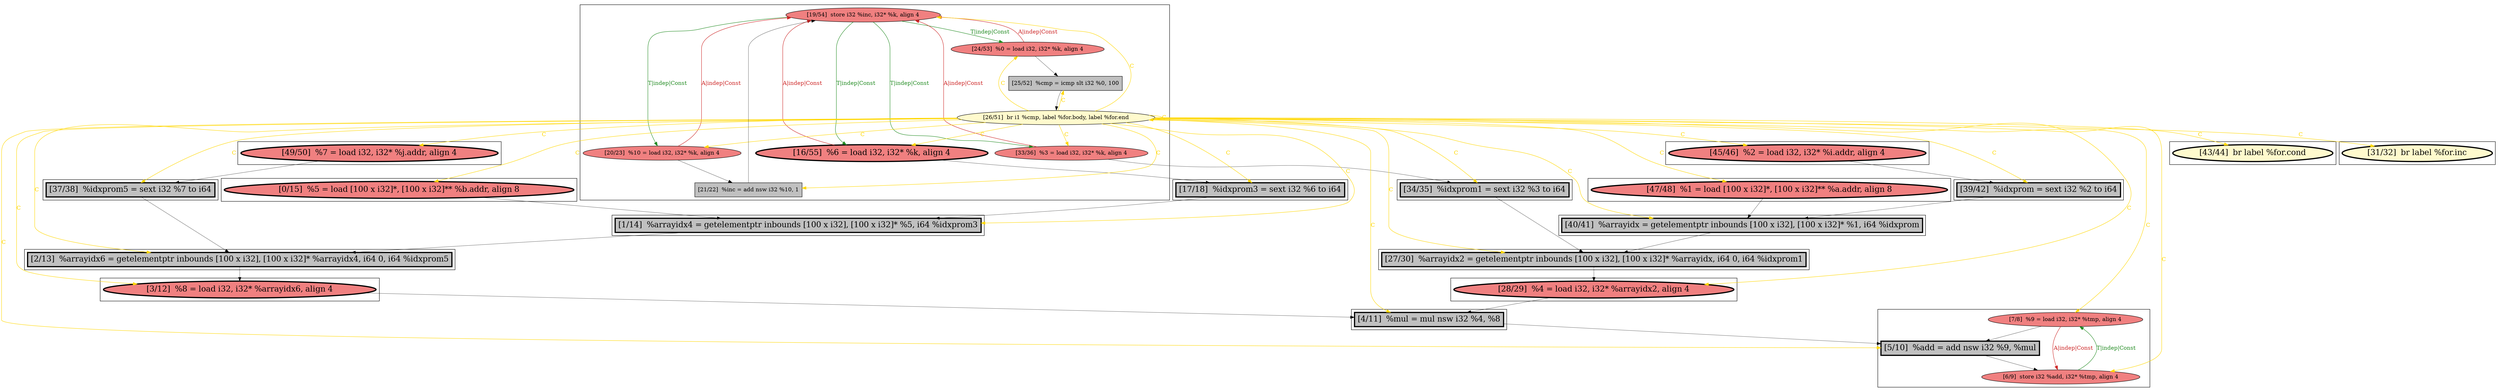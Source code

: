 
digraph G {



node326->node328 [style=solid,color=forestgreen,label="T|indep|Const",penwidth=1.0,fontcolor=forestgreen ]
node328->node326 [style=solid,color=firebrick3,label="A|indep|Const",penwidth=1.0,fontcolor=firebrick3 ]
node326->node329 [style=solid,color=forestgreen,label="T|indep|Const",penwidth=1.0,fontcolor=forestgreen ]
node326->node325 [style=solid,color=forestgreen,label="T|indep|Const",penwidth=1.0,fontcolor=forestgreen ]
node334->node322 [style=solid,color=black,label="",penwidth=0.5,fontcolor=black ]
node326->node330 [style=solid,color=forestgreen,label="T|indep|Const",penwidth=1.0,fontcolor=forestgreen ]
node330->node326 [style=solid,color=firebrick3,label="A|indep|Const",penwidth=1.0,fontcolor=firebrick3 ]
node331->node332 [style=solid,color=gold,label="C",penwidth=1.0,fontcolor=gold ]
node323->node340 [style=solid,color=black,label="",penwidth=0.5,fontcolor=black ]
node329->node326 [style=solid,color=firebrick3,label="A|indep|Const",penwidth=1.0,fontcolor=firebrick3 ]
node322->node338 [style=solid,color=black,label="",penwidth=0.5,fontcolor=black ]
node330->node332 [style=solid,color=black,label="",penwidth=0.5,fontcolor=black ]
node331->node326 [style=solid,color=gold,label="C",penwidth=1.0,fontcolor=gold ]
node342->node333 [style=solid,color=black,label="",penwidth=0.5,fontcolor=black ]
node329->node341 [style=solid,color=black,label="",penwidth=0.5,fontcolor=black ]
node331->node324 [style=solid,color=gold,label="C",penwidth=1.0,fontcolor=gold ]
node338->node342 [style=solid,color=black,label="",penwidth=0.5,fontcolor=black ]
node331->node328 [style=solid,color=gold,label="C",penwidth=1.0,fontcolor=gold ]
node331->node334 [style=solid,color=gold,label="C",penwidth=1.0,fontcolor=gold ]
node331->node327 [style=solid,color=gold,label="C",penwidth=1.0,fontcolor=gold ]
node320->node321 [style=solid,color=black,label="",penwidth=0.5,fontcolor=black ]
node341->node342 [style=solid,color=black,label="",penwidth=0.5,fontcolor=black ]
node331->node338 [style=solid,color=gold,label="C",penwidth=1.0,fontcolor=gold ]
node331->node342 [style=solid,color=gold,label="C",penwidth=1.0,fontcolor=gold ]
node331->node329 [style=solid,color=gold,label="C",penwidth=1.0,fontcolor=gold ]
node331->node331 [style=solid,color=gold,label="C",penwidth=1.0,fontcolor=gold ]
node331->node319 [style=solid,color=gold,label="C",penwidth=1.0,fontcolor=gold ]
node331->node335 [style=solid,color=gold,label="C",penwidth=1.0,fontcolor=gold ]
node331->node339 [style=solid,color=gold,label="C",penwidth=1.0,fontcolor=gold ]
node321->node317 [style=solid,color=black,label="",penwidth=0.5,fontcolor=black ]
node331->node322 [style=solid,color=gold,label="C",penwidth=1.0,fontcolor=gold ]
node331->node340 [style=solid,color=gold,label="C",penwidth=1.0,fontcolor=gold ]
node340->node343 [style=solid,color=black,label="",penwidth=0.5,fontcolor=black ]
node331->node321 [style=solid,color=gold,label="C",penwidth=1.0,fontcolor=gold ]
node331->node330 [style=solid,color=gold,label="C",penwidth=1.0,fontcolor=gold ]
node325->node326 [style=solid,color=firebrick3,label="A|indep|Const",penwidth=1.0,fontcolor=firebrick3 ]
node339->node343 [style=solid,color=black,label="",penwidth=0.5,fontcolor=black ]
node331->node325 [style=solid,color=gold,label="C",penwidth=1.0,fontcolor=gold ]
node317->node318 [style=solid,color=black,label="",penwidth=0.5,fontcolor=black ]
node331->node336 [style=solid,color=gold,label="C",penwidth=1.0,fontcolor=gold ]
node331->node344 [style=solid,color=gold,label="C",penwidth=1.0,fontcolor=gold ]
node335->node339 [style=solid,color=black,label="",penwidth=0.5,fontcolor=black ]
node337->node338 [style=solid,color=black,label="",penwidth=0.5,fontcolor=black ]
node331->node333 [style=solid,color=gold,label="C",penwidth=1.0,fontcolor=gold ]
node327->node326 [style=solid,color=black,label="",penwidth=0.5,fontcolor=black ]
node331->node318 [style=solid,color=gold,label="C",penwidth=1.0,fontcolor=gold ]
node344->node339 [style=solid,color=black,label="",penwidth=0.5,fontcolor=black ]
node333->node321 [style=solid,color=black,label="",penwidth=0.5,fontcolor=black ]
node331->node343 [style=solid,color=gold,label="C",penwidth=1.0,fontcolor=gold ]
node318->node319 [style=solid,color=forestgreen,label="T|indep|Const",penwidth=1.0,fontcolor=forestgreen ]
node331->node320 [style=solid,color=gold,label="C",penwidth=1.0,fontcolor=gold ]
node328->node335 [style=solid,color=black,label="",penwidth=0.5,fontcolor=black ]
node331->node341 [style=solid,color=gold,label="C",penwidth=1.0,fontcolor=gold ]
node325->node327 [style=solid,color=black,label="",penwidth=0.5,fontcolor=black ]
node331->node317 [style=solid,color=gold,label="C",penwidth=1.0,fontcolor=gold ]
node319->node318 [style=solid,color=firebrick3,label="A|indep|Const",penwidth=1.0,fontcolor=firebrick3 ]
node332->node331 [style=solid,color=black,label="",penwidth=0.5,fontcolor=black ]
node343->node320 [style=solid,color=black,label="",penwidth=0.5,fontcolor=black ]
node331->node323 [style=solid,color=gold,label="C",penwidth=1.0,fontcolor=gold ]
node319->node317 [style=solid,color=black,label="",penwidth=0.5,fontcolor=black ]
node331->node337 [style=solid,color=gold,label="C",penwidth=1.0,fontcolor=gold ]


subgraph cluster18 {


node344 [penwidth=3.0,fontsize=20,fillcolor=lightcoral,label="[0/15]  %5 = load [100 x i32]*, [100 x i32]** %b.addr, align 8",shape=ellipse,style=filled ]



}

subgraph cluster16 {


node342 [penwidth=3.0,fontsize=20,fillcolor=grey,label="[27/30]  %arrayidx2 = getelementptr inbounds [100 x i32], [100 x i32]* %arrayidx, i64 0, i64 %idxprom1",shape=rectangle,style=filled ]



}

subgraph cluster17 {


node343 [penwidth=3.0,fontsize=20,fillcolor=grey,label="[2/13]  %arrayidx6 = getelementptr inbounds [100 x i32], [100 x i32]* %arrayidx4, i64 0, i64 %idxprom5",shape=rectangle,style=filled ]



}

subgraph cluster4 {


node323 [penwidth=3.0,fontsize=20,fillcolor=lightcoral,label="[49/50]  %7 = load i32, i32* %j.addr, align 4",shape=ellipse,style=filled ]



}

subgraph cluster3 {


node322 [penwidth=3.0,fontsize=20,fillcolor=grey,label="[39/42]  %idxprom = sext i32 %2 to i64",shape=rectangle,style=filled ]



}

subgraph cluster2 {


node321 [penwidth=3.0,fontsize=20,fillcolor=grey,label="[4/11]  %mul = mul nsw i32 %4, %8",shape=rectangle,style=filled ]



}

subgraph cluster1 {


node320 [penwidth=3.0,fontsize=20,fillcolor=lightcoral,label="[3/12]  %8 = load i32, i32* %arrayidx6, align 4",shape=ellipse,style=filled ]



}

subgraph cluster12 {


node338 [penwidth=3.0,fontsize=20,fillcolor=grey,label="[40/41]  %arrayidx = getelementptr inbounds [100 x i32], [100 x i32]* %1, i64 %idxprom",shape=rectangle,style=filled ]



}

subgraph cluster5 {


node324 [penwidth=3.0,fontsize=20,fillcolor=lemonchiffon,label="[43/44]  br label %for.cond",shape=ellipse,style=filled ]



}

subgraph cluster0 {


node319 [fillcolor=lightcoral,label="[7/8]  %9 = load i32, i32* %tmp, align 4",shape=ellipse,style=filled ]
node317 [penwidth=3.0,fontsize=20,fillcolor=grey,label="[5/10]  %add = add nsw i32 %9, %mul",shape=rectangle,style=filled ]
node318 [fillcolor=lightcoral,label="[6/9]  store i32 %add, i32* %tmp, align 4",shape=ellipse,style=filled ]



}

subgraph cluster6 {


node332 [fillcolor=grey,label="[25/52]  %cmp = icmp slt i32 %0, 100",shape=rectangle,style=filled ]
node331 [fillcolor=lemonchiffon,label="[26/51]  br i1 %cmp, label %for.body, label %for.end",shape=ellipse,style=filled ]
node326 [fillcolor=lightcoral,label="[19/54]  store i32 %inc, i32* %k, align 4",shape=ellipse,style=filled ]
node330 [fillcolor=lightcoral,label="[24/53]  %0 = load i32, i32* %k, align 4",shape=ellipse,style=filled ]
node325 [fillcolor=lightcoral,label="[20/23]  %10 = load i32, i32* %k, align 4",shape=ellipse,style=filled ]
node327 [fillcolor=grey,label="[21/22]  %inc = add nsw i32 %10, 1",shape=rectangle,style=filled ]
node328 [penwidth=3.0,fontsize=20,fillcolor=lightcoral,label="[16/55]  %6 = load i32, i32* %k, align 4",shape=ellipse,style=filled ]
node329 [fillcolor=lightcoral,label="[33/36]  %3 = load i32, i32* %k, align 4",shape=ellipse,style=filled ]



}

subgraph cluster14 {


node340 [penwidth=3.0,fontsize=20,fillcolor=grey,label="[37/38]  %idxprom5 = sext i32 %7 to i64",shape=rectangle,style=filled ]



}

subgraph cluster7 {


node333 [penwidth=3.0,fontsize=20,fillcolor=lightcoral,label="[28/29]  %4 = load i32, i32* %arrayidx2, align 4",shape=ellipse,style=filled ]



}

subgraph cluster8 {


node334 [penwidth=3.0,fontsize=20,fillcolor=lightcoral,label="[45/46]  %2 = load i32, i32* %i.addr, align 4",shape=ellipse,style=filled ]



}

subgraph cluster9 {


node335 [penwidth=3.0,fontsize=20,fillcolor=grey,label="[17/18]  %idxprom3 = sext i32 %6 to i64",shape=rectangle,style=filled ]



}

subgraph cluster10 {


node336 [penwidth=3.0,fontsize=20,fillcolor=lemonchiffon,label="[31/32]  br label %for.inc",shape=ellipse,style=filled ]



}

subgraph cluster11 {


node337 [penwidth=3.0,fontsize=20,fillcolor=lightcoral,label="[47/48]  %1 = load [100 x i32]*, [100 x i32]** %a.addr, align 8",shape=ellipse,style=filled ]



}

subgraph cluster13 {


node339 [penwidth=3.0,fontsize=20,fillcolor=grey,label="[1/14]  %arrayidx4 = getelementptr inbounds [100 x i32], [100 x i32]* %5, i64 %idxprom3",shape=rectangle,style=filled ]



}

subgraph cluster15 {


node341 [penwidth=3.0,fontsize=20,fillcolor=grey,label="[34/35]  %idxprom1 = sext i32 %3 to i64",shape=rectangle,style=filled ]



}

}
